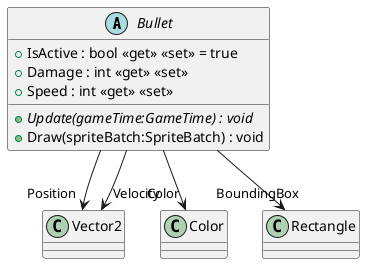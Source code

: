 @startuml
abstract class Bullet {
    + IsActive : bool <<get>> <<set>> = true
    + Damage : int <<get>> <<set>>
    + Speed : int <<get>> <<set>>
    + {abstract} Update(gameTime:GameTime) : void
    + Draw(spriteBatch:SpriteBatch) : void
}
Bullet --> "Position" Vector2
Bullet --> "Velocity" Vector2
Bullet --> "Color" Color
Bullet --> "BoundingBox" Rectangle
@enduml
